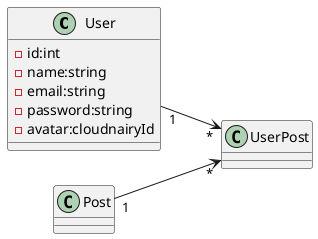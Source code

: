 @startuml 
left to right direction
class User{
    -id:int
    -name:string
    -email:string
    -password:string
    -avatar:cloudnairyId
}
class Post{
}
class UserPost{} 

User "1" --> "*" UserPost
Post "1" --> "*" UserPost

@enduml